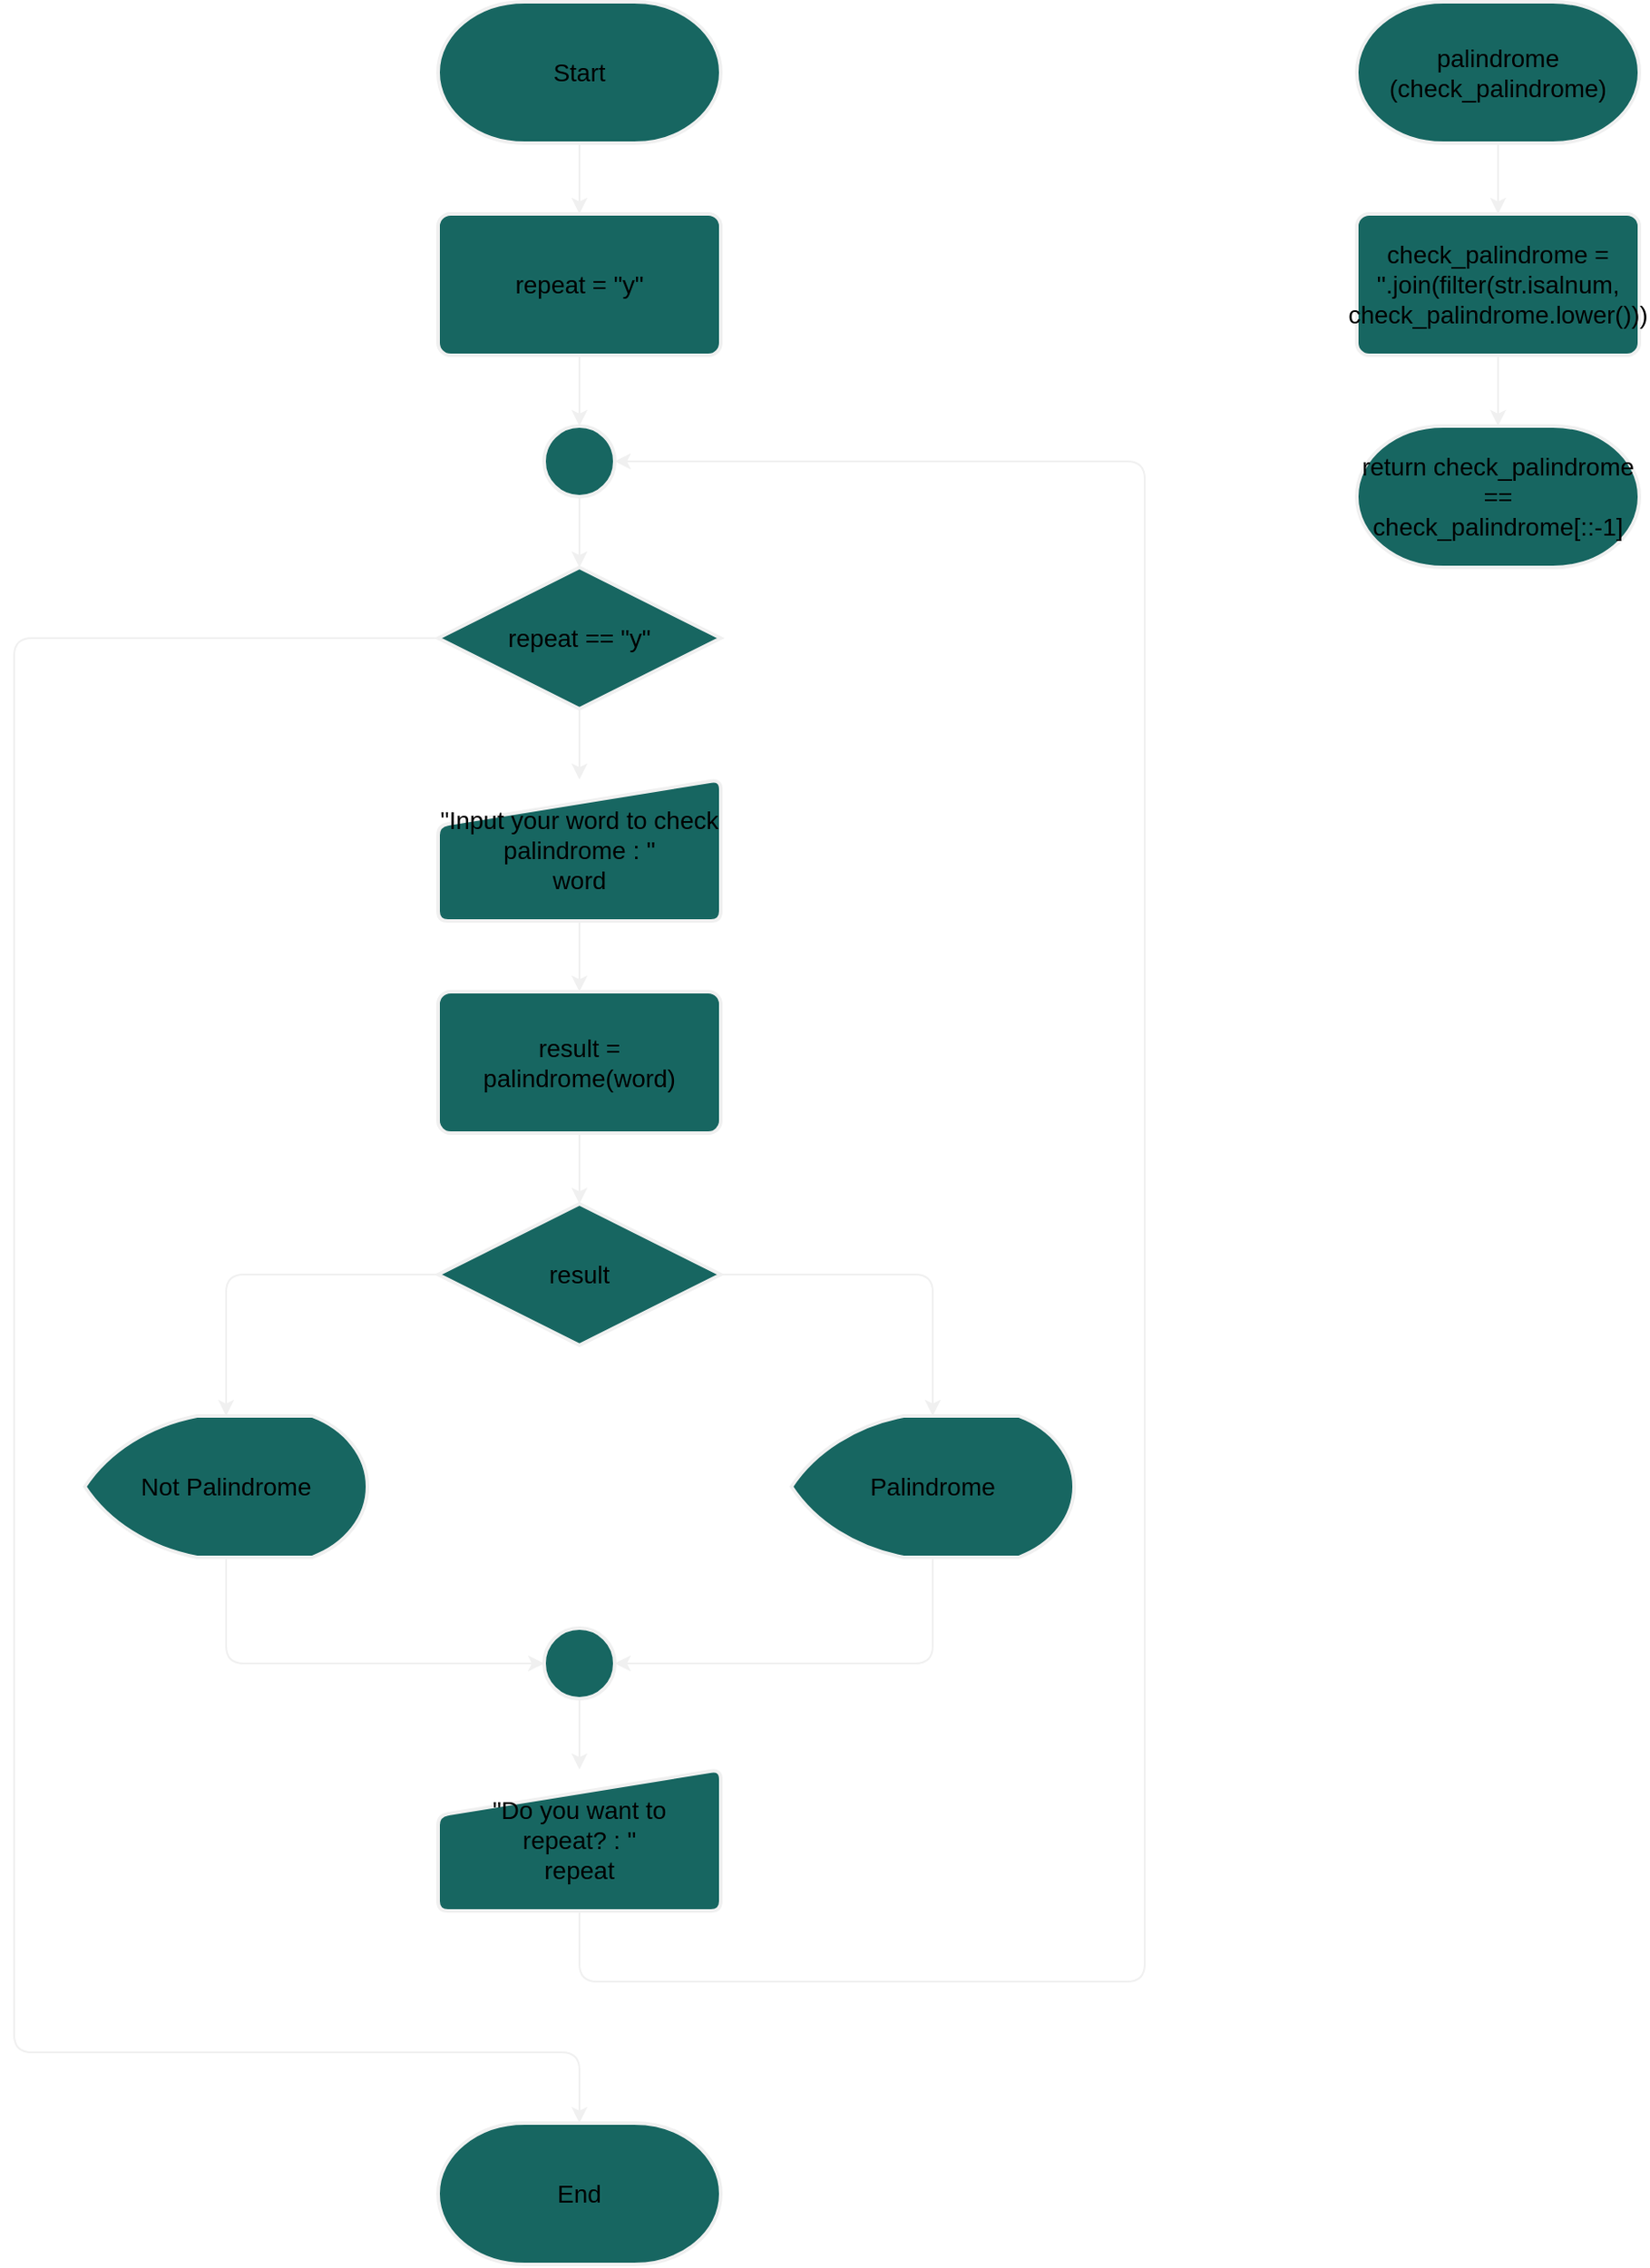 <mxfile>
    <diagram id="Wb5gFryuFgNgaLtcXvXm" name="Page-1">
        <mxGraphModel dx="4465" dy="2413" grid="1" gridSize="10" guides="1" tooltips="1" connect="1" arrows="1" fold="1" page="0" pageScale="1" pageWidth="850" pageHeight="1100" math="0" shadow="0">
            <root>
                <mxCell id="0"/>
                <mxCell id="1" parent="0"/>
                <mxCell id="5" value="" style="edgeStyle=none;html=1;fontSize=14;fillColor=#176661;strokeColor=#F0F0F0;" edge="1" parent="1" source="2" target="4">
                    <mxGeometry relative="1" as="geometry"/>
                </mxCell>
                <mxCell id="2" value="&lt;font style=&quot;font-size: 14px;&quot;&gt;Start&lt;/font&gt;" style="strokeWidth=2;html=1;shape=mxgraph.flowchart.terminator;whiteSpace=wrap;fillColor=#176661;strokeColor=#F0F0F0;" vertex="1" parent="1">
                    <mxGeometry x="-560" y="-560" width="160" height="80" as="geometry"/>
                </mxCell>
                <mxCell id="3" value="&lt;font style=&quot;font-size: 14px;&quot;&gt;End&lt;/font&gt;" style="strokeWidth=2;html=1;shape=mxgraph.flowchart.terminator;whiteSpace=wrap;fillColor=#176661;strokeColor=#F0F0F0;" vertex="1" parent="1">
                    <mxGeometry x="-560" y="640" width="160" height="80" as="geometry"/>
                </mxCell>
                <mxCell id="8" value="" style="edgeStyle=none;html=1;fontSize=14;fillColor=#176661;strokeColor=#F0F0F0;" edge="1" parent="1" source="4" target="7">
                    <mxGeometry relative="1" as="geometry"/>
                </mxCell>
                <mxCell id="4" value="repeat = &quot;y&quot;" style="rounded=1;whiteSpace=wrap;html=1;absoluteArcSize=1;arcSize=14;strokeWidth=2;fontSize=14;fillColor=#176661;strokeColor=#F0F0F0;" vertex="1" parent="1">
                    <mxGeometry x="-560" y="-440" width="160" height="80" as="geometry"/>
                </mxCell>
                <mxCell id="11" value="" style="edgeStyle=none;html=1;fontSize=14;fillColor=#176661;strokeColor=#F0F0F0;" edge="1" parent="1" source="6" target="10">
                    <mxGeometry relative="1" as="geometry"/>
                </mxCell>
                <mxCell id="26" style="edgeStyle=none;html=1;entryX=0.5;entryY=0;entryDx=0;entryDy=0;entryPerimeter=0;fontSize=14;fillColor=#176661;strokeColor=#F0F0F0;" edge="1" parent="1" source="6" target="3">
                    <mxGeometry relative="1" as="geometry">
                        <Array as="points">
                            <mxPoint x="-800" y="-200"/>
                            <mxPoint x="-800" y="600"/>
                            <mxPoint x="-480" y="600"/>
                        </Array>
                    </mxGeometry>
                </mxCell>
                <mxCell id="6" value="repeat == &quot;y&quot;" style="strokeWidth=2;html=1;shape=mxgraph.flowchart.decision;whiteSpace=wrap;fontSize=14;fillColor=#176661;strokeColor=#F0F0F0;" vertex="1" parent="1">
                    <mxGeometry x="-560" y="-240" width="160" height="80" as="geometry"/>
                </mxCell>
                <mxCell id="9" value="" style="edgeStyle=none;html=1;fontSize=14;fillColor=#176661;strokeColor=#F0F0F0;" edge="1" parent="1" source="7" target="6">
                    <mxGeometry relative="1" as="geometry"/>
                </mxCell>
                <mxCell id="7" value="" style="strokeWidth=2;html=1;shape=mxgraph.flowchart.start_2;whiteSpace=wrap;fontSize=14;fillColor=#176661;strokeColor=#F0F0F0;" vertex="1" parent="1">
                    <mxGeometry x="-500" y="-320" width="40" height="40" as="geometry"/>
                </mxCell>
                <mxCell id="13" value="" style="edgeStyle=none;html=1;fontSize=14;fillColor=#176661;strokeColor=#F0F0F0;" edge="1" parent="1" source="10" target="12">
                    <mxGeometry relative="1" as="geometry"/>
                </mxCell>
                <mxCell id="10" value="&quot;Input your word to check palindrome : &quot;&lt;br&gt;word" style="html=1;strokeWidth=2;shape=manualInput;whiteSpace=wrap;rounded=1;size=26;arcSize=11;fontSize=14;fillColor=#176661;strokeColor=#F0F0F0;" vertex="1" parent="1">
                    <mxGeometry x="-560" y="-120" width="160" height="80" as="geometry"/>
                </mxCell>
                <mxCell id="15" value="" style="edgeStyle=none;html=1;fontSize=14;fillColor=#176661;strokeColor=#F0F0F0;" edge="1" parent="1" source="12" target="14">
                    <mxGeometry relative="1" as="geometry"/>
                </mxCell>
                <mxCell id="12" value="result = palindrome(word)" style="rounded=1;whiteSpace=wrap;html=1;absoluteArcSize=1;arcSize=14;strokeWidth=2;fontSize=14;fillColor=#176661;strokeColor=#F0F0F0;" vertex="1" parent="1">
                    <mxGeometry x="-560" width="160" height="80" as="geometry"/>
                </mxCell>
                <mxCell id="18" style="edgeStyle=none;html=1;entryX=0.5;entryY=0;entryDx=0;entryDy=0;entryPerimeter=0;fontSize=14;fillColor=#176661;strokeColor=#F0F0F0;" edge="1" parent="1" source="14" target="17">
                    <mxGeometry relative="1" as="geometry">
                        <Array as="points">
                            <mxPoint x="-680" y="160"/>
                        </Array>
                    </mxGeometry>
                </mxCell>
                <mxCell id="19" style="edgeStyle=none;html=1;entryX=0.5;entryY=0;entryDx=0;entryDy=0;entryPerimeter=0;fontSize=14;fillColor=#176661;strokeColor=#F0F0F0;" edge="1" parent="1" source="14" target="16">
                    <mxGeometry relative="1" as="geometry">
                        <Array as="points">
                            <mxPoint x="-280" y="160"/>
                        </Array>
                    </mxGeometry>
                </mxCell>
                <mxCell id="14" value="result" style="strokeWidth=2;html=1;shape=mxgraph.flowchart.decision;whiteSpace=wrap;fontSize=14;fillColor=#176661;strokeColor=#F0F0F0;" vertex="1" parent="1">
                    <mxGeometry x="-560" y="120" width="160" height="80" as="geometry"/>
                </mxCell>
                <mxCell id="23" style="edgeStyle=none;html=1;entryX=1;entryY=0.5;entryDx=0;entryDy=0;entryPerimeter=0;fontSize=14;fillColor=#176661;strokeColor=#F0F0F0;" edge="1" parent="1" source="16" target="21">
                    <mxGeometry relative="1" as="geometry">
                        <Array as="points">
                            <mxPoint x="-280" y="380"/>
                        </Array>
                    </mxGeometry>
                </mxCell>
                <mxCell id="16" value="Palindrome" style="strokeWidth=2;html=1;shape=mxgraph.flowchart.display;whiteSpace=wrap;fontSize=14;fillColor=#176661;strokeColor=#F0F0F0;" vertex="1" parent="1">
                    <mxGeometry x="-360" y="240" width="160" height="80" as="geometry"/>
                </mxCell>
                <mxCell id="22" style="edgeStyle=none;html=1;entryX=0;entryY=0.5;entryDx=0;entryDy=0;entryPerimeter=0;fontSize=14;fillColor=#176661;strokeColor=#F0F0F0;" edge="1" parent="1" source="17" target="21">
                    <mxGeometry relative="1" as="geometry">
                        <Array as="points">
                            <mxPoint x="-680" y="380"/>
                        </Array>
                    </mxGeometry>
                </mxCell>
                <mxCell id="17" value="Not Palindrome" style="strokeWidth=2;html=1;shape=mxgraph.flowchart.display;whiteSpace=wrap;fontSize=14;fillColor=#176661;strokeColor=#F0F0F0;" vertex="1" parent="1">
                    <mxGeometry x="-760" y="240" width="160" height="80" as="geometry"/>
                </mxCell>
                <mxCell id="33" value="" style="edgeStyle=none;html=1;strokeColor=#F0F0F0;fontSize=14;fillColor=#176661;" edge="1" parent="1" source="21" target="32">
                    <mxGeometry relative="1" as="geometry"/>
                </mxCell>
                <mxCell id="21" value="" style="strokeWidth=2;html=1;shape=mxgraph.flowchart.start_2;whiteSpace=wrap;fontSize=14;fillColor=#176661;strokeColor=#F0F0F0;" vertex="1" parent="1">
                    <mxGeometry x="-500" y="360" width="40" height="40" as="geometry"/>
                </mxCell>
                <mxCell id="29" value="" style="edgeStyle=none;html=1;fontSize=14;fillColor=#176661;strokeColor=#F0F0F0;" edge="1" parent="1" source="27" target="28">
                    <mxGeometry relative="1" as="geometry"/>
                </mxCell>
                <mxCell id="27" value="&lt;font style=&quot;font-size: 14px;&quot;&gt;palindrome&lt;br&gt;(check_palindrome)&lt;/font&gt;" style="strokeWidth=2;html=1;shape=mxgraph.flowchart.terminator;whiteSpace=wrap;fillColor=#176661;strokeColor=#F0F0F0;" vertex="1" parent="1">
                    <mxGeometry x="-40" y="-560" width="160" height="80" as="geometry"/>
                </mxCell>
                <mxCell id="31" value="" style="edgeStyle=none;html=1;fontSize=14;fillColor=#176661;strokeColor=#F0F0F0;" edge="1" parent="1" source="28" target="30">
                    <mxGeometry relative="1" as="geometry"/>
                </mxCell>
                <mxCell id="28" value="check_palindrome = ''.join(filter(str.isalnum, check_palindrome.lower()))" style="rounded=1;whiteSpace=wrap;html=1;absoluteArcSize=1;arcSize=14;strokeWidth=2;fontSize=14;fillColor=#176661;strokeColor=#F0F0F0;" vertex="1" parent="1">
                    <mxGeometry x="-40" y="-440" width="160" height="80" as="geometry"/>
                </mxCell>
                <mxCell id="30" value="&lt;span style=&quot;font-size: 14px;&quot;&gt;return check_palindrome == check_palindrome[::-1]&lt;/span&gt;" style="strokeWidth=2;html=1;shape=mxgraph.flowchart.terminator;whiteSpace=wrap;fillColor=#176661;strokeColor=#F0F0F0;" vertex="1" parent="1">
                    <mxGeometry x="-40" y="-320" width="160" height="80" as="geometry"/>
                </mxCell>
                <mxCell id="34" style="edgeStyle=none;html=1;strokeColor=#F0F0F0;fontSize=14;fillColor=#176661;entryX=1;entryY=0.5;entryDx=0;entryDy=0;entryPerimeter=0;" edge="1" parent="1" source="32" target="7">
                    <mxGeometry relative="1" as="geometry">
                        <mxPoint x="-200" y="80" as="targetPoint"/>
                        <Array as="points">
                            <mxPoint x="-480" y="560"/>
                            <mxPoint x="-160" y="560"/>
                            <mxPoint x="-160" y="-300"/>
                        </Array>
                    </mxGeometry>
                </mxCell>
                <mxCell id="32" value="&quot;Do you want to &lt;br&gt;repeat? : &quot;&lt;br&gt;repeat" style="html=1;strokeWidth=2;shape=manualInput;whiteSpace=wrap;rounded=1;size=26;arcSize=11;fontSize=14;fillColor=#176661;strokeColor=#F0F0F0;" vertex="1" parent="1">
                    <mxGeometry x="-560" y="440" width="160" height="80" as="geometry"/>
                </mxCell>
            </root>
        </mxGraphModel>
    </diagram>
</mxfile>